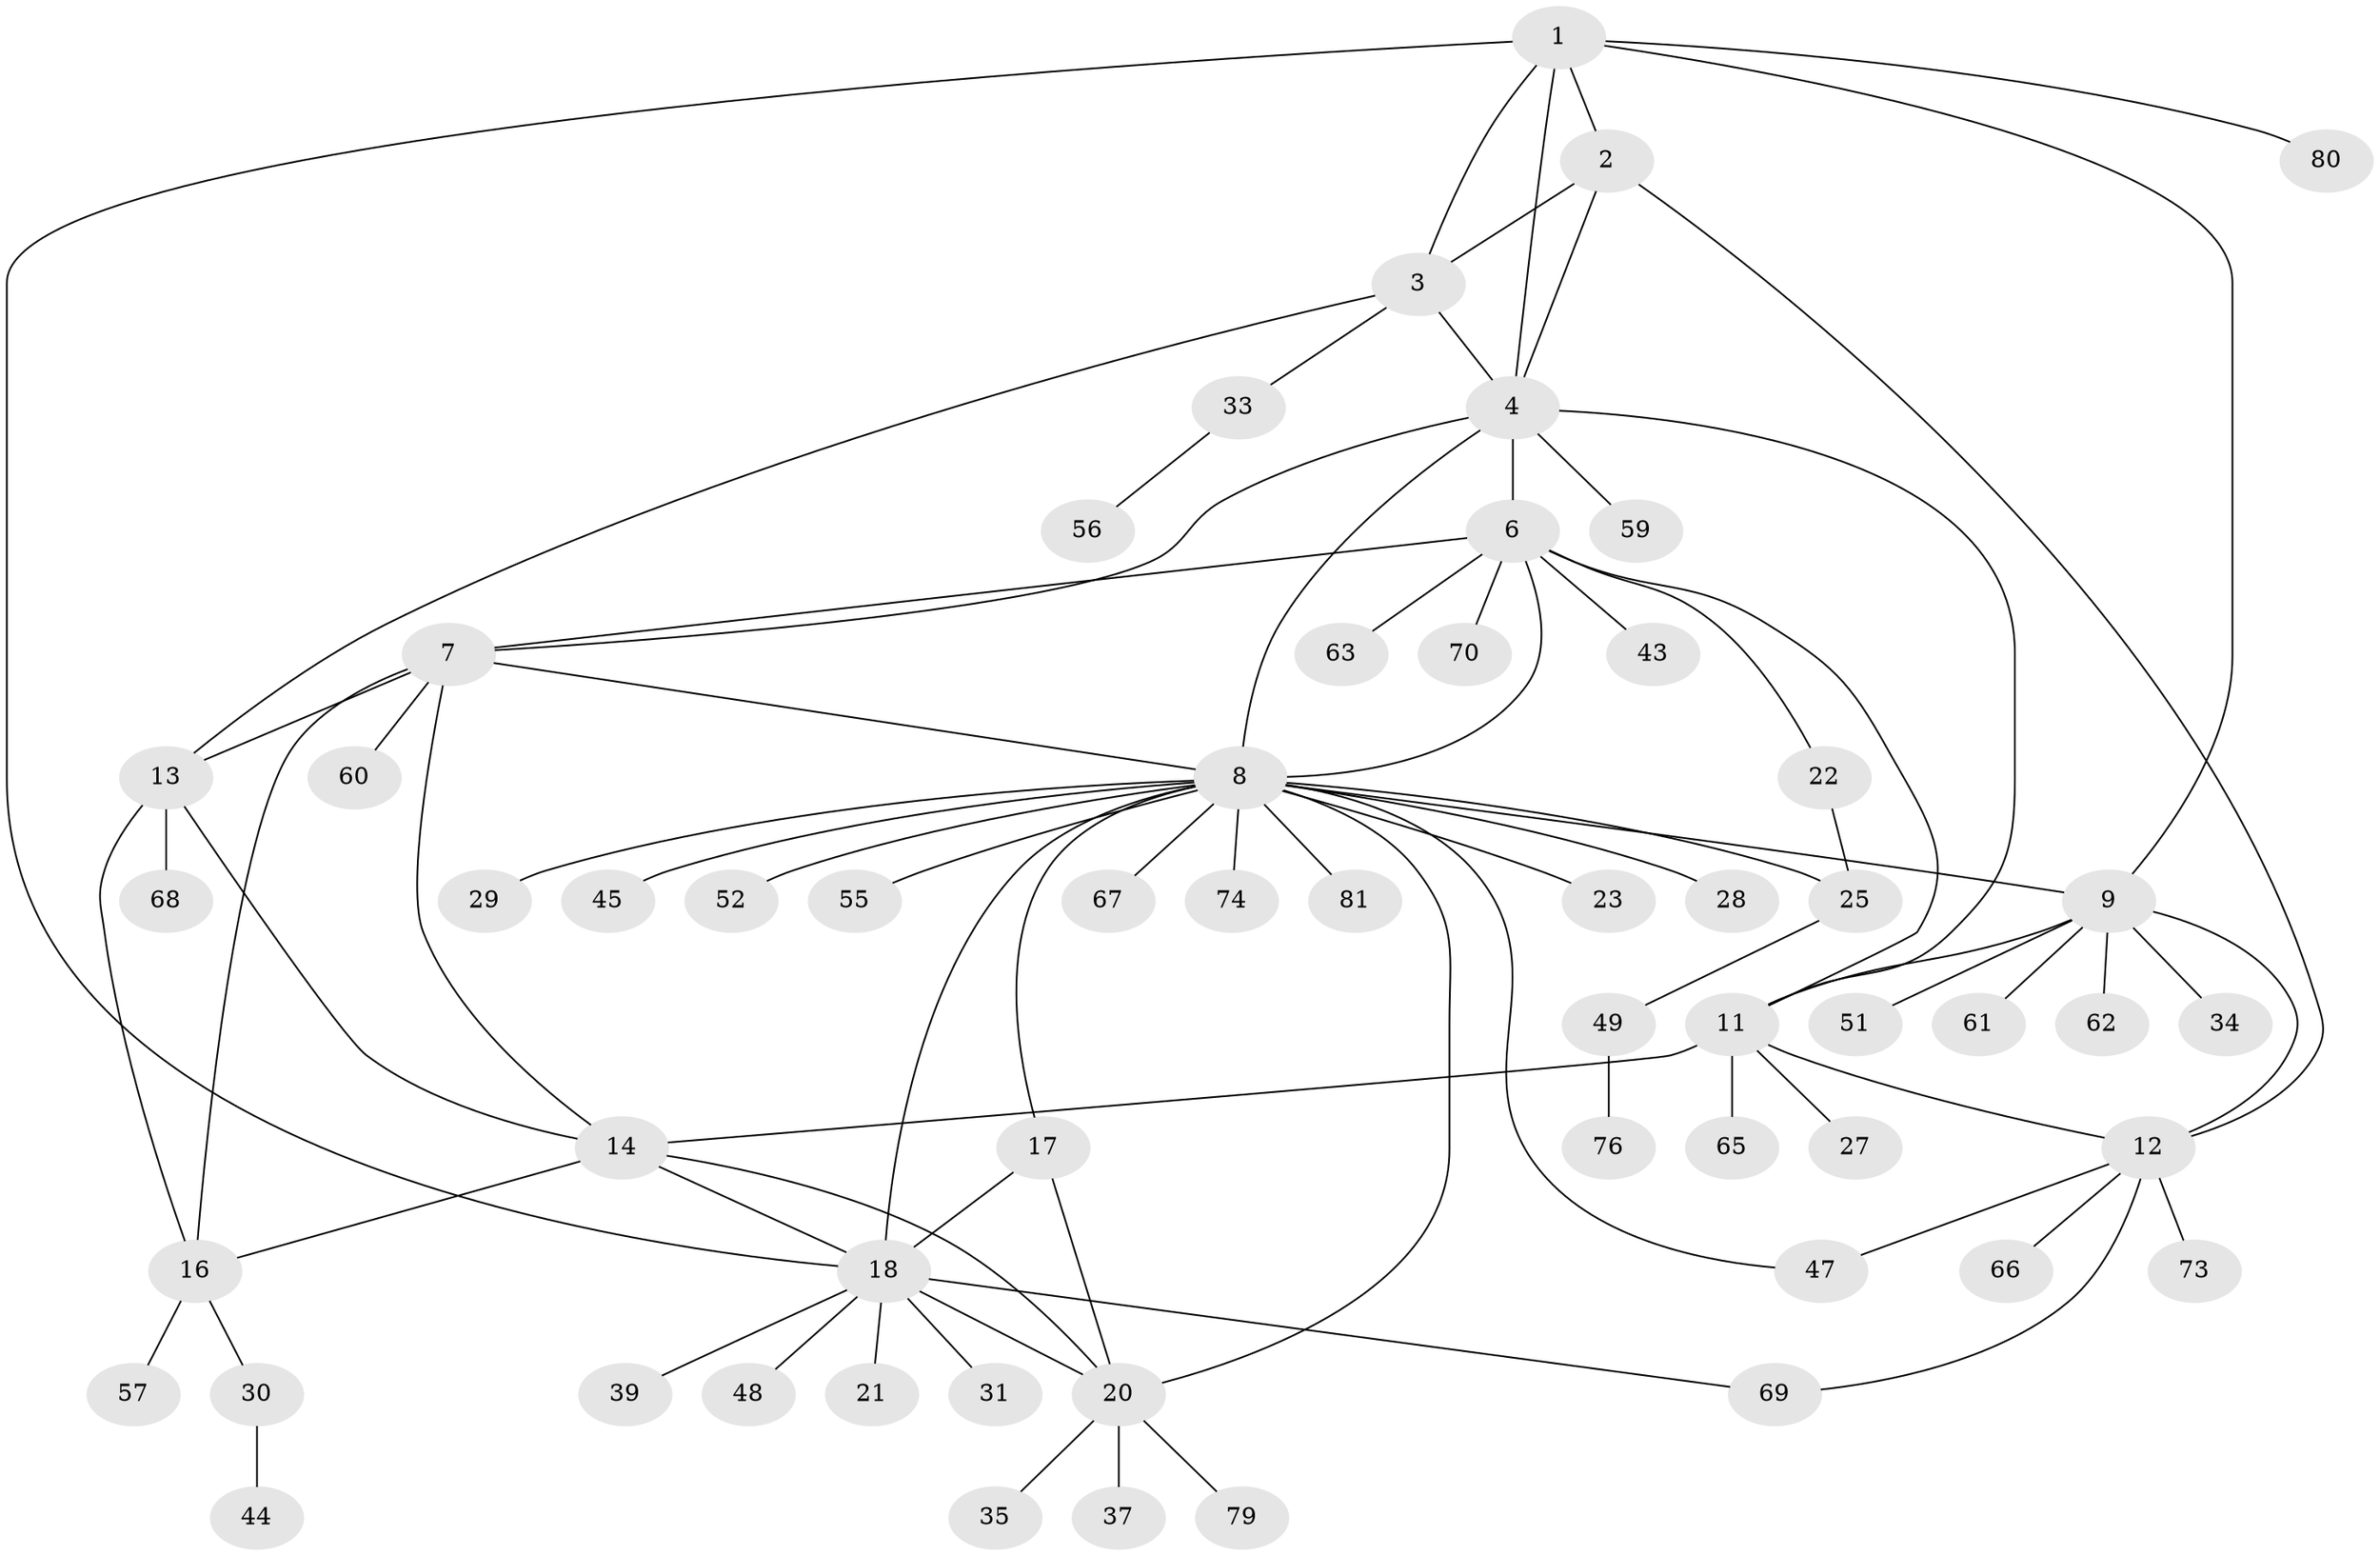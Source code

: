 // Generated by graph-tools (version 1.1) at 2025/52/02/27/25 19:52:19]
// undirected, 58 vertices, 82 edges
graph export_dot {
graph [start="1"]
  node [color=gray90,style=filled];
  1 [super="+38"];
  2;
  3 [super="+71"];
  4 [super="+5"];
  6 [super="+26"];
  7 [super="+15"];
  8 [super="+19"];
  9 [super="+10"];
  11 [super="+53"];
  12 [super="+72"];
  13 [super="+40"];
  14 [super="+54"];
  16 [super="+24"];
  17;
  18 [super="+42"];
  20 [super="+41"];
  21 [super="+50"];
  22;
  23;
  25 [super="+46"];
  27;
  28;
  29;
  30 [super="+36"];
  31 [super="+32"];
  33;
  34;
  35 [super="+58"];
  37;
  39;
  43;
  44;
  45;
  47 [super="+75"];
  48;
  49 [super="+78"];
  51;
  52;
  55;
  56 [super="+64"];
  57;
  59;
  60;
  61 [super="+77"];
  62;
  63;
  65;
  66;
  67;
  68;
  69;
  70;
  73;
  74;
  76;
  79;
  80;
  81;
  1 -- 2;
  1 -- 3;
  1 -- 4;
  1 -- 18;
  1 -- 80;
  1 -- 9;
  2 -- 3;
  2 -- 4;
  2 -- 12;
  3 -- 4;
  3 -- 13;
  3 -- 33;
  4 -- 59;
  4 -- 8;
  4 -- 6;
  4 -- 7;
  4 -- 11;
  6 -- 7;
  6 -- 8;
  6 -- 11;
  6 -- 22;
  6 -- 43;
  6 -- 70;
  6 -- 63;
  7 -- 8;
  7 -- 16;
  7 -- 60;
  7 -- 13;
  7 -- 14;
  8 -- 28;
  8 -- 29;
  8 -- 52;
  8 -- 55;
  8 -- 67;
  8 -- 74;
  8 -- 81;
  8 -- 9;
  8 -- 45;
  8 -- 17;
  8 -- 18;
  8 -- 20;
  8 -- 23;
  8 -- 25;
  8 -- 47;
  9 -- 11 [weight=2];
  9 -- 12 [weight=2];
  9 -- 51;
  9 -- 61;
  9 -- 34;
  9 -- 62;
  11 -- 12;
  11 -- 14;
  11 -- 27;
  11 -- 65;
  12 -- 47;
  12 -- 66;
  12 -- 69;
  12 -- 73;
  13 -- 14;
  13 -- 16;
  13 -- 68;
  14 -- 16;
  14 -- 18;
  14 -- 20;
  16 -- 57;
  16 -- 30;
  17 -- 18;
  17 -- 20;
  18 -- 20;
  18 -- 21;
  18 -- 31;
  18 -- 39;
  18 -- 48;
  18 -- 69;
  20 -- 35;
  20 -- 37;
  20 -- 79;
  22 -- 25;
  25 -- 49;
  30 -- 44;
  33 -- 56;
  49 -- 76;
}
